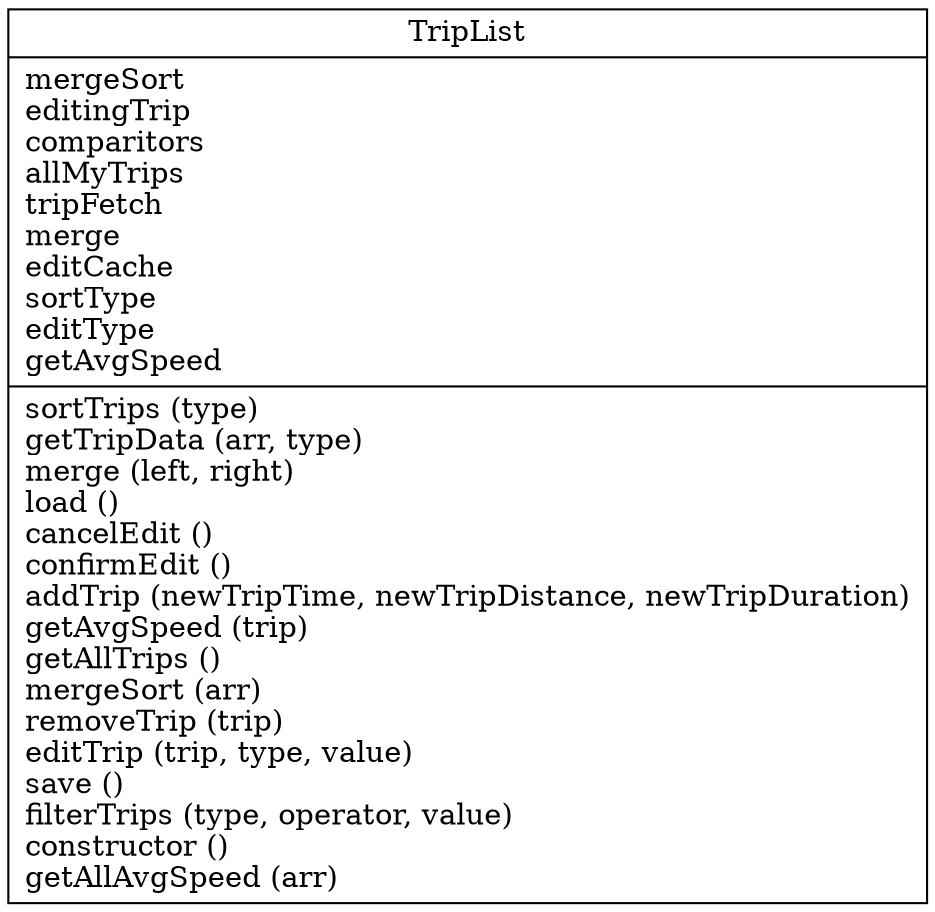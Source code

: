 digraph "classes_test" {
charset="utf-8"
rankdir=BT
"0" [label="{TripList|mergeSort\leditingTrip\lcomparitors\lallMyTrips\ltripFetch\lmerge\leditCache\lsortType\leditType\lgetAvgSpeed\l|sortTrips (type)\lgetTripData (arr, type)\lmerge (left, right)\lload ()\lcancelEdit ()\lconfirmEdit ()\laddTrip (newTripTime, newTripDistance, newTripDuration)\lgetAvgSpeed (trip)\lgetAllTrips ()\lmergeSort (arr)\lremoveTrip (trip)\leditTrip (trip, type, value)\lsave ()\lfilterTrips (type, operator, value)\lconstructor ()\lgetAllAvgSpeed (arr)\l}", shape="record"];
}
